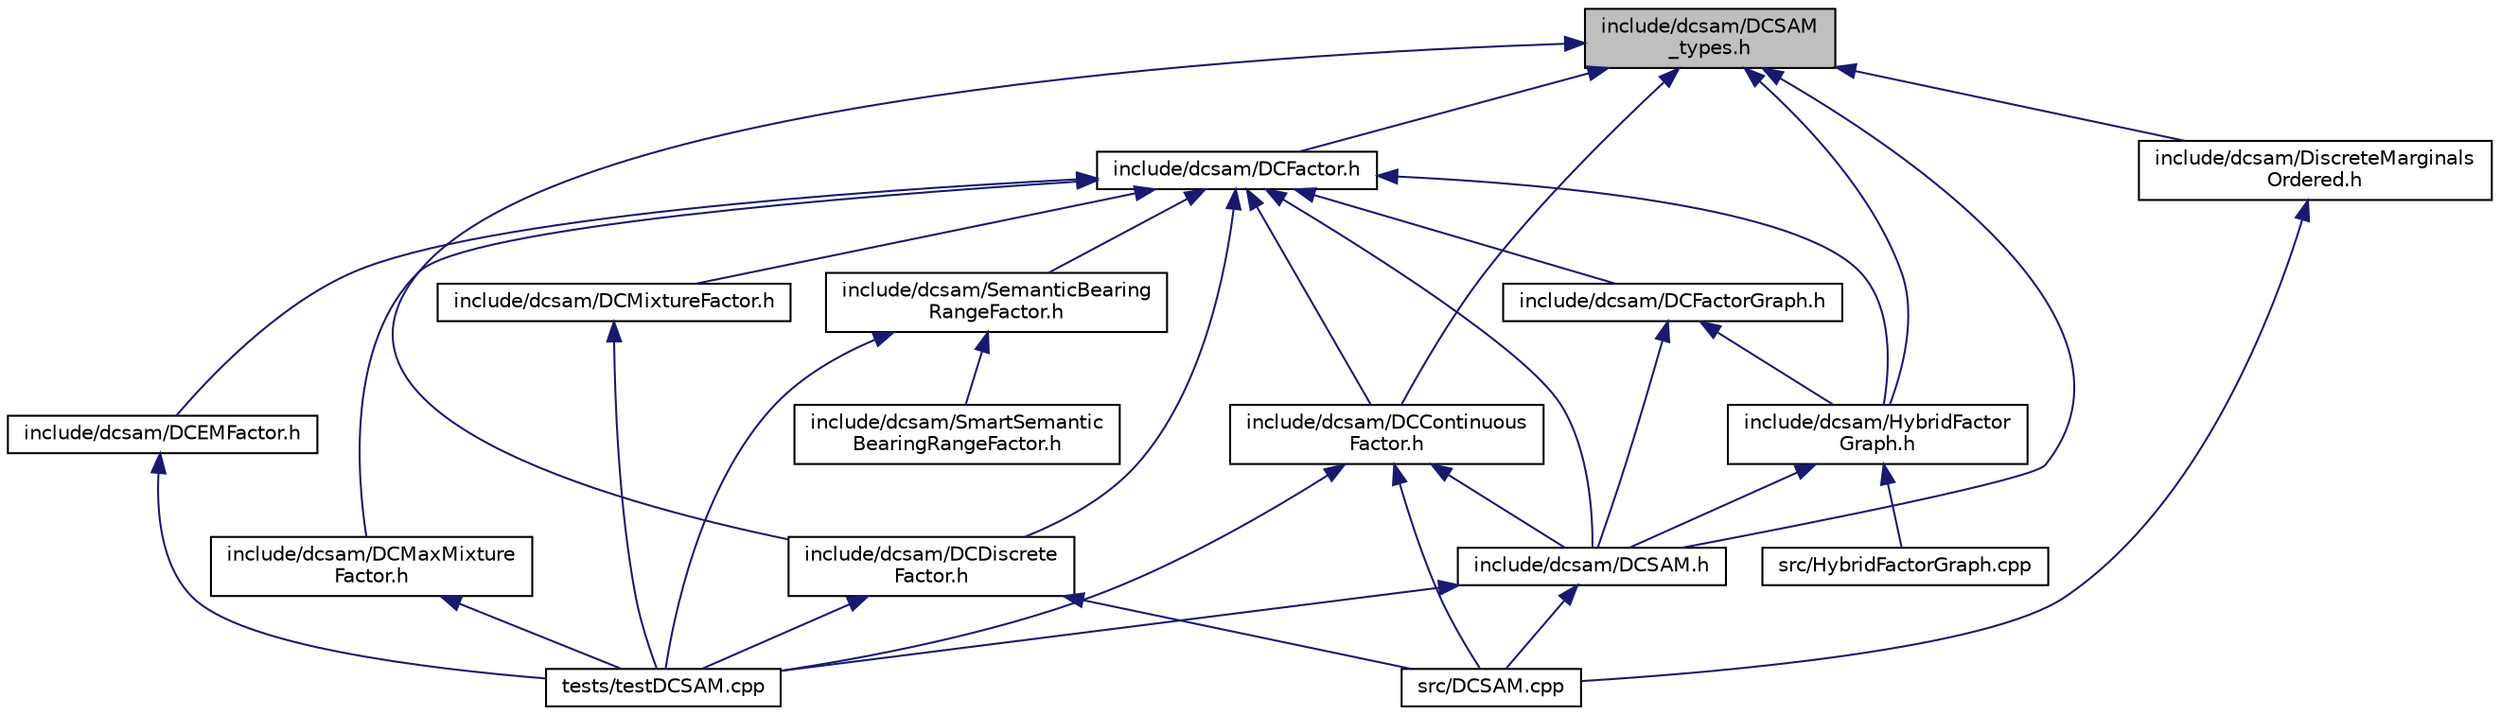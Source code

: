 digraph "include/dcsam/DCSAM_types.h"
{
 // LATEX_PDF_SIZE
  edge [fontname="Helvetica",fontsize="10",labelfontname="Helvetica",labelfontsize="10"];
  node [fontname="Helvetica",fontsize="10",shape=record];
  Node1 [label="include/dcsam/DCSAM\l_types.h",height=0.2,width=0.4,color="black", fillcolor="grey75", style="filled", fontcolor="black",tooltip="Some convenient types for DCSAM."];
  Node1 -> Node2 [dir="back",color="midnightblue",fontsize="10",style="solid",fontname="Helvetica"];
  Node2 [label="include/dcsam/DCFactor.h",height=0.2,width=0.4,color="black", fillcolor="white", style="filled",URL="$_d_c_factor_8h.html",tooltip="Custom discrete-continuous factor."];
  Node2 -> Node3 [dir="back",color="midnightblue",fontsize="10",style="solid",fontname="Helvetica"];
  Node3 [label="include/dcsam/DCContinuous\lFactor.h",height=0.2,width=0.4,color="black", fillcolor="white", style="filled",URL="$_d_c_continuous_factor_8h.html",tooltip="Custom discrete-continuous factor."];
  Node3 -> Node4 [dir="back",color="midnightblue",fontsize="10",style="solid",fontname="Helvetica"];
  Node4 [label="include/dcsam/DCSAM.h",height=0.2,width=0.4,color="black", fillcolor="white", style="filled",URL="$_d_c_s_a_m_8h.html",tooltip="Discrete-Continuous Smoothing and Mapping for Factored Models."];
  Node4 -> Node5 [dir="back",color="midnightblue",fontsize="10",style="solid",fontname="Helvetica"];
  Node5 [label="src/DCSAM.cpp",height=0.2,width=0.4,color="black", fillcolor="white", style="filled",URL="$_d_c_s_a_m_8cpp.html",tooltip="Discrete-Continuous Smoothing and Mapping for Factored Models."];
  Node4 -> Node6 [dir="back",color="midnightblue",fontsize="10",style="solid",fontname="Helvetica"];
  Node6 [label="tests/testDCSAM.cpp",height=0.2,width=0.4,color="black", fillcolor="white", style="filled",URL="$test_d_c_s_a_m_8cpp.html",tooltip="Unit tests for DCSAM."];
  Node3 -> Node5 [dir="back",color="midnightblue",fontsize="10",style="solid",fontname="Helvetica"];
  Node3 -> Node6 [dir="back",color="midnightblue",fontsize="10",style="solid",fontname="Helvetica"];
  Node2 -> Node7 [dir="back",color="midnightblue",fontsize="10",style="solid",fontname="Helvetica"];
  Node7 [label="include/dcsam/DCDiscrete\lFactor.h",height=0.2,width=0.4,color="black", fillcolor="white", style="filled",URL="$_d_c_discrete_factor_8h.html",tooltip="Custom discrete-continuous factor."];
  Node7 -> Node5 [dir="back",color="midnightblue",fontsize="10",style="solid",fontname="Helvetica"];
  Node7 -> Node6 [dir="back",color="midnightblue",fontsize="10",style="solid",fontname="Helvetica"];
  Node2 -> Node8 [dir="back",color="midnightblue",fontsize="10",style="solid",fontname="Helvetica"];
  Node8 [label="include/dcsam/DCEMFactor.h",height=0.2,width=0.4,color="black", fillcolor="white", style="filled",URL="$_d_c_e_m_factor_8h.html",tooltip="Discrete-Continuous EM factor."];
  Node8 -> Node6 [dir="back",color="midnightblue",fontsize="10",style="solid",fontname="Helvetica"];
  Node2 -> Node9 [dir="back",color="midnightblue",fontsize="10",style="solid",fontname="Helvetica"];
  Node9 [label="include/dcsam/DCFactorGraph.h",height=0.2,width=0.4,color="black", fillcolor="white", style="filled",URL="$_d_c_factor_graph_8h.html",tooltip="Simple class for factor graphs of DCFactor type."];
  Node9 -> Node4 [dir="back",color="midnightblue",fontsize="10",style="solid",fontname="Helvetica"];
  Node9 -> Node10 [dir="back",color="midnightblue",fontsize="10",style="solid",fontname="Helvetica"];
  Node10 [label="include/dcsam/HybridFactor\lGraph.h",height=0.2,width=0.4,color="black", fillcolor="white", style="filled",URL="$_hybrid_factor_graph_8h.html",tooltip="Custom hybrid factor graph for discrete + continuous factors."];
  Node10 -> Node4 [dir="back",color="midnightblue",fontsize="10",style="solid",fontname="Helvetica"];
  Node10 -> Node11 [dir="back",color="midnightblue",fontsize="10",style="solid",fontname="Helvetica"];
  Node11 [label="src/HybridFactorGraph.cpp",height=0.2,width=0.4,color="black", fillcolor="white", style="filled",URL="$_hybrid_factor_graph_8cpp.html",tooltip="Custom hybrid factor graph for discrete + continuous factors."];
  Node2 -> Node12 [dir="back",color="midnightblue",fontsize="10",style="solid",fontname="Helvetica"];
  Node12 [label="include/dcsam/DCMaxMixture\lFactor.h",height=0.2,width=0.4,color="black", fillcolor="white", style="filled",URL="$_d_c_max_mixture_factor_8h.html",tooltip="Discrete-Continuous Max-Mixture factor providing several extra interfaces for weight updates and asso..."];
  Node12 -> Node6 [dir="back",color="midnightblue",fontsize="10",style="solid",fontname="Helvetica"];
  Node2 -> Node13 [dir="back",color="midnightblue",fontsize="10",style="solid",fontname="Helvetica"];
  Node13 [label="include/dcsam/DCMixtureFactor.h",height=0.2,width=0.4,color="black", fillcolor="white", style="filled",URL="$_d_c_mixture_factor_8h.html",tooltip="DC Mixture factor."];
  Node13 -> Node6 [dir="back",color="midnightblue",fontsize="10",style="solid",fontname="Helvetica"];
  Node2 -> Node4 [dir="back",color="midnightblue",fontsize="10",style="solid",fontname="Helvetica"];
  Node2 -> Node10 [dir="back",color="midnightblue",fontsize="10",style="solid",fontname="Helvetica"];
  Node2 -> Node14 [dir="back",color="midnightblue",fontsize="10",style="solid",fontname="Helvetica"];
  Node14 [label="include/dcsam/SemanticBearing\lRangeFactor.h",height=0.2,width=0.4,color="black", fillcolor="white", style="filled",URL="$_semantic_bearing_range_factor_8h.html",tooltip="Bearing-range factor that incorporates semantic classes."];
  Node14 -> Node15 [dir="back",color="midnightblue",fontsize="10",style="solid",fontname="Helvetica"];
  Node15 [label="include/dcsam/SmartSemantic\lBearingRangeFactor.h",height=0.2,width=0.4,color="black", fillcolor="white", style="filled",URL="$_smart_semantic_bearing_range_factor_8h.html",tooltip="Updateable semantic bearing-range factor."];
  Node14 -> Node6 [dir="back",color="midnightblue",fontsize="10",style="solid",fontname="Helvetica"];
  Node1 -> Node3 [dir="back",color="midnightblue",fontsize="10",style="solid",fontname="Helvetica"];
  Node1 -> Node7 [dir="back",color="midnightblue",fontsize="10",style="solid",fontname="Helvetica"];
  Node1 -> Node4 [dir="back",color="midnightblue",fontsize="10",style="solid",fontname="Helvetica"];
  Node1 -> Node16 [dir="back",color="midnightblue",fontsize="10",style="solid",fontname="Helvetica"];
  Node16 [label="include/dcsam/DiscreteMarginals\lOrdered.h",height=0.2,width=0.4,color="black", fillcolor="white", style="filled",URL="$_discrete_marginals_ordered_8h.html",tooltip=" "];
  Node16 -> Node5 [dir="back",color="midnightblue",fontsize="10",style="solid",fontname="Helvetica"];
  Node1 -> Node10 [dir="back",color="midnightblue",fontsize="10",style="solid",fontname="Helvetica"];
}
